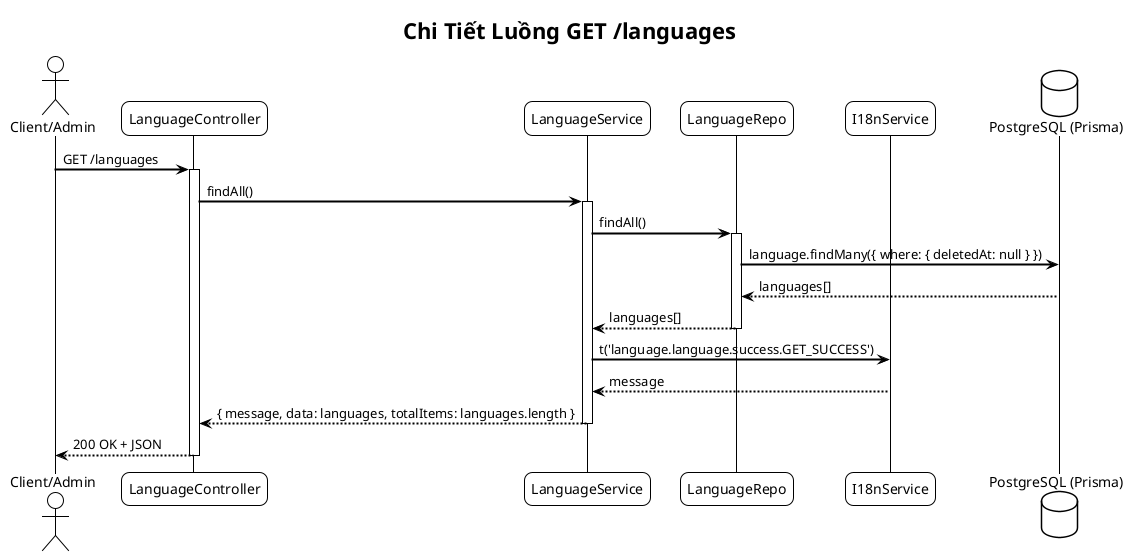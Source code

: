 @startuml Language - Get List Sequence
!theme plain
skinparam backgroundColor #FFFFFF
skinparam sequenceArrowThickness 2
skinparam roundcorner 16

title Chi Tiết Luồng GET /languages

actor "Client/Admin" as U
participant "LanguageController" as LC
participant "LanguageService" as LS
participant "LanguageRepo" as LR
participant "I18nService" as IS
database "PostgreSQL (Prisma)" as DB

U -> LC: GET /languages
activate LC

LC -> LS: findAll()
activate LS

LS -> LR: findAll()
activate LR
LR -> DB: language.findMany({ where: { deletedAt: null } })
DB --> LR: languages[]
LR --> LS: languages[]
deactivate LR

LS -> IS: t('language.language.success.GET_SUCCESS')
IS --> LS: message
LS --> LC: { message, data: languages, totalItems: languages.length }
deactivate LS

LC --> U: 200 OK + JSON
deactivate LC

@enduml


